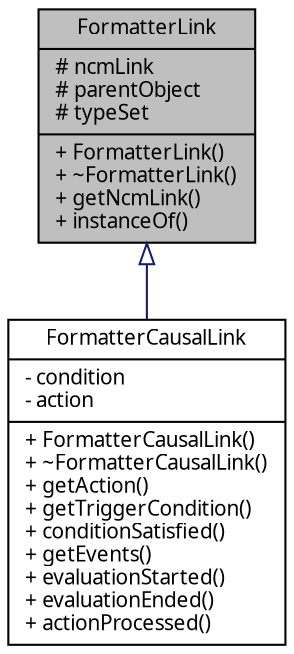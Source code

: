 digraph G
{
  edge [fontname="FreeSans.ttf",fontsize=10,labelfontname="FreeSans.ttf",labelfontsize=10];
  node [fontname="FreeSans.ttf",fontsize=10,shape=record];
  Node1 [label="{FormatterLink\n|# ncmLink\l# parentObject\l# typeSet\l|+ FormatterLink()\l+ ~FormatterLink()\l+ getNcmLink()\l+ instanceOf()\l}",height=0.2,width=0.4,color="black", fillcolor="grey75", style="filled" fontcolor="black"];
  Node1 -> Node2 [dir=back,color="midnightblue",fontsize=10,style="solid",arrowtail="empty"];
  Node2 [label="{FormatterCausalLink\n|- condition\l- action\l|+ FormatterCausalLink()\l+ ~FormatterCausalLink()\l+ getAction()\l+ getTriggerCondition()\l+ conditionSatisfied()\l+ getEvents()\l+ evaluationStarted()\l+ evaluationEnded()\l+ actionProcessed()\l}",height=0.2,width=0.4,color="black", fillcolor="white", style="filled",URL="$classbr_1_1pucrio_1_1telemidia_1_1ginga_1_1ncl_1_1model_1_1link_1_1FormatterCausalLink.html"];
}
